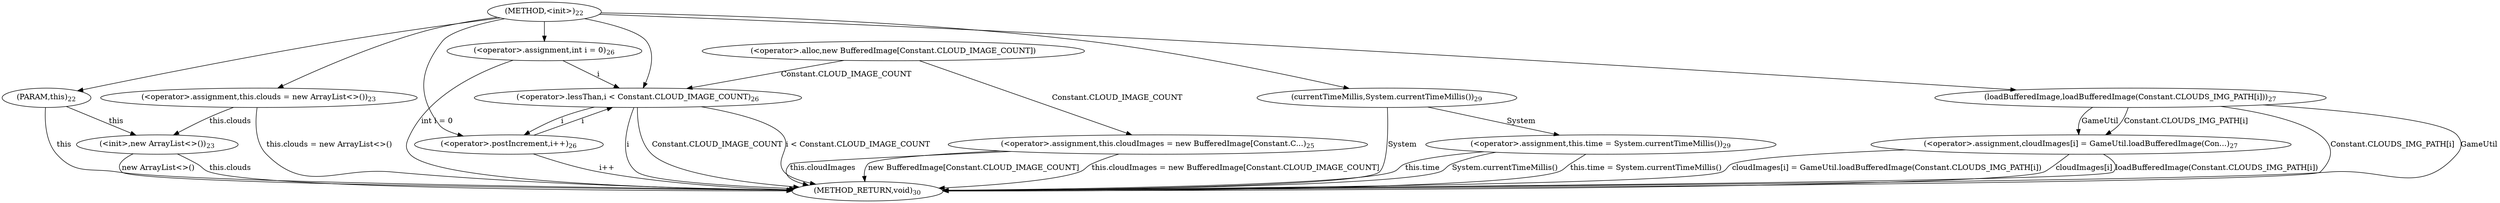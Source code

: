 digraph "&lt;init&gt;" {  
"30" [label = <(METHOD,&lt;init&gt;)<SUB>22</SUB>> ]
"84" [label = <(METHOD_RETURN,void)<SUB>30</SUB>> ]
"31" [label = <(PARAM,this)<SUB>22</SUB>> ]
"33" [label = <(&lt;operator&gt;.assignment,this.clouds = new ArrayList&lt;&gt;())<SUB>23</SUB>> ]
"38" [label = <(&lt;init&gt;,new ArrayList&lt;&gt;())<SUB>23</SUB>> ]
"42" [label = <(&lt;operator&gt;.assignment,this.cloudImages = new BufferedImage[Constant.C...)<SUB>25</SUB>> ]
"76" [label = <(&lt;operator&gt;.assignment,this.time = System.currentTimeMillis())<SUB>29</SUB>> ]
"33" [label = <(&lt;operator&gt;.assignment,this.clouds = new ArrayList&lt;&gt;())<SUB>23</SUB>> ]
"33" [label = <(&lt;operator&gt;.assignment,this.clouds = new ArrayList&lt;&gt;())<SUB>23</SUB>> ]
"38" [label = <(&lt;init&gt;,new ArrayList&lt;&gt;())<SUB>23</SUB>> ]
"42" [label = <(&lt;operator&gt;.assignment,this.cloudImages = new BufferedImage[Constant.C...)<SUB>25</SUB>> ]
"42" [label = <(&lt;operator&gt;.assignment,this.cloudImages = new BufferedImage[Constant.C...)<SUB>25</SUB>> ]
"52" [label = <(&lt;operator&gt;.assignment,int i = 0)<SUB>26</SUB>> ]
"55" [label = <(&lt;operator&gt;.lessThan,i &lt; Constant.CLOUD_IMAGE_COUNT)<SUB>26</SUB>> ]
"60" [label = <(&lt;operator&gt;.postIncrement,i++)<SUB>26</SUB>> ]
"76" [label = <(&lt;operator&gt;.assignment,this.time = System.currentTimeMillis())<SUB>29</SUB>> ]
"76" [label = <(&lt;operator&gt;.assignment,this.time = System.currentTimeMillis())<SUB>29</SUB>> ]
"46" [label = <(&lt;operator&gt;.alloc,new BufferedImage[Constant.CLOUD_IMAGE_COUNT])> ]
"52" [label = <(&lt;operator&gt;.assignment,int i = 0)<SUB>26</SUB>> ]
"52" [label = <(&lt;operator&gt;.assignment,int i = 0)<SUB>26</SUB>> ]
"55" [label = <(&lt;operator&gt;.lessThan,i &lt; Constant.CLOUD_IMAGE_COUNT)<SUB>26</SUB>> ]
"55" [label = <(&lt;operator&gt;.lessThan,i &lt; Constant.CLOUD_IMAGE_COUNT)<SUB>26</SUB>> ]
"60" [label = <(&lt;operator&gt;.postIncrement,i++)<SUB>26</SUB>> ]
"63" [label = <(&lt;operator&gt;.assignment,cloudImages[i] = GameUtil.loadBufferedImage(Con...)<SUB>27</SUB>> ]
"80" [label = <(currentTimeMillis,System.currentTimeMillis())<SUB>29</SUB>> ]
"63" [label = <(&lt;operator&gt;.assignment,cloudImages[i] = GameUtil.loadBufferedImage(Con...)<SUB>27</SUB>> ]
"63" [label = <(&lt;operator&gt;.assignment,cloudImages[i] = GameUtil.loadBufferedImage(Con...)<SUB>27</SUB>> ]
"69" [label = <(loadBufferedImage,loadBufferedImage(Constant.CLOUDS_IMG_PATH[i]))<SUB>27</SUB>> ]
"69" [label = <(loadBufferedImage,loadBufferedImage(Constant.CLOUDS_IMG_PATH[i]))<SUB>27</SUB>> ]
  "31" -> "84"  [ label = "this"] 
  "33" -> "84"  [ label = "this.clouds = new ArrayList&lt;&gt;()"] 
  "38" -> "84"  [ label = "this.clouds"] 
  "38" -> "84"  [ label = "new ArrayList&lt;&gt;()"] 
  "42" -> "84"  [ label = "this.cloudImages"] 
  "42" -> "84"  [ label = "new BufferedImage[Constant.CLOUD_IMAGE_COUNT]"] 
  "42" -> "84"  [ label = "this.cloudImages = new BufferedImage[Constant.CLOUD_IMAGE_COUNT]"] 
  "52" -> "84"  [ label = "int i = 0"] 
  "55" -> "84"  [ label = "i"] 
  "55" -> "84"  [ label = "Constant.CLOUD_IMAGE_COUNT"] 
  "55" -> "84"  [ label = "i &lt; Constant.CLOUD_IMAGE_COUNT"] 
  "76" -> "84"  [ label = "this.time"] 
  "76" -> "84"  [ label = "System.currentTimeMillis()"] 
  "76" -> "84"  [ label = "this.time = System.currentTimeMillis()"] 
  "63" -> "84"  [ label = "cloudImages[i]"] 
  "69" -> "84"  [ label = "Constant.CLOUDS_IMG_PATH[i]"] 
  "63" -> "84"  [ label = "loadBufferedImage(Constant.CLOUDS_IMG_PATH[i])"] 
  "63" -> "84"  [ label = "cloudImages[i] = GameUtil.loadBufferedImage(Constant.CLOUDS_IMG_PATH[i])"] 
  "60" -> "84"  [ label = "i++"] 
  "80" -> "84"  [ label = "System"] 
  "69" -> "84"  [ label = "GameUtil"] 
  "30" -> "31" 
  "30" -> "33" 
  "46" -> "42"  [ label = "Constant.CLOUD_IMAGE_COUNT"] 
  "80" -> "76"  [ label = "System"] 
  "31" -> "38"  [ label = "this"] 
  "33" -> "38"  [ label = "this.clouds"] 
  "30" -> "52" 
  "52" -> "55"  [ label = "i"] 
  "60" -> "55"  [ label = "i"] 
  "30" -> "55" 
  "46" -> "55"  [ label = "Constant.CLOUD_IMAGE_COUNT"] 
  "55" -> "60"  [ label = "i"] 
  "30" -> "60" 
  "69" -> "63"  [ label = "GameUtil"] 
  "69" -> "63"  [ label = "Constant.CLOUDS_IMG_PATH[i]"] 
  "30" -> "80" 
  "30" -> "69" 
}
